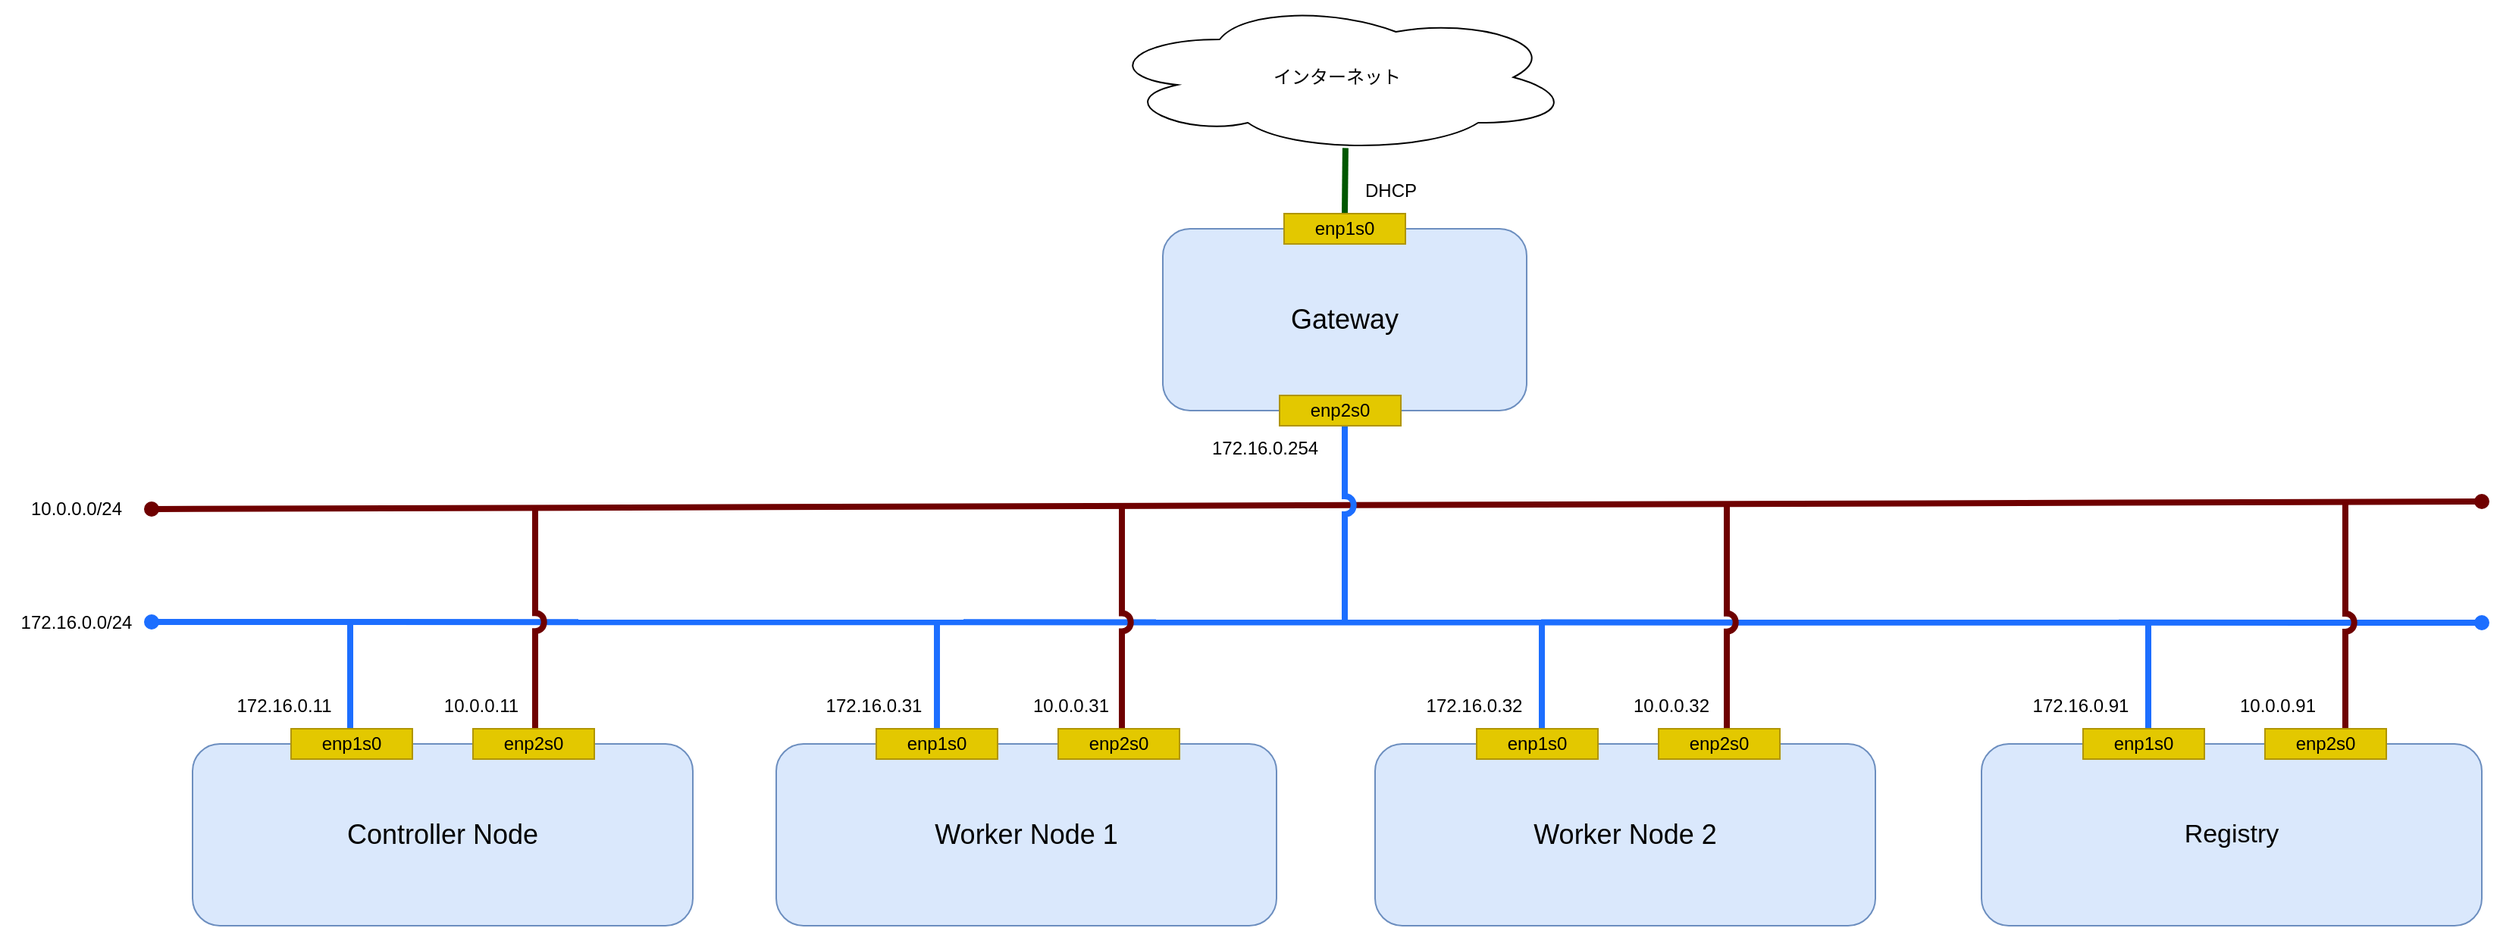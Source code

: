 <mxfile version="24.7.16">
  <diagram name="ページ1" id="6O8cq4Rfigk1k-ii5kAo">
    <mxGraphModel dx="2709" dy="695" grid="1" gridSize="10" guides="1" tooltips="1" connect="1" arrows="1" fold="1" page="1" pageScale="1" pageWidth="827" pageHeight="1169" math="0" shadow="0">
      <root>
        <mxCell id="0" />
        <object label="ネットワーク" id="1">
          <mxCell style="locked=1;" parent="0" />
        </object>
        <mxCell id="0X2WrPqSBQnbPj6KyvlT-9" value="" style="endArrow=oval;html=1;rounded=0;startArrow=oval;startFill=1;endFill=1;strokeWidth=4;fillColor=#a20025;strokeColor=#1C6EFF;" parent="1" edge="1">
          <mxGeometry width="50" height="50" relative="1" as="geometry">
            <mxPoint x="-727" y="409.5" as="sourcePoint" />
            <mxPoint x="810" y="410" as="targetPoint" />
          </mxGeometry>
        </mxCell>
        <mxCell id="ExSx5SIZApUU_Iw7rpWn-4" value="" style="endArrow=oval;html=1;rounded=0;startArrow=oval;startFill=1;endFill=1;strokeWidth=4;fillColor=#a20025;strokeColor=#6F0000;" parent="1" edge="1">
          <mxGeometry width="50" height="50" relative="1" as="geometry">
            <mxPoint x="-727" y="335" as="sourcePoint" />
            <mxPoint x="810" y="330" as="targetPoint" />
          </mxGeometry>
        </mxCell>
        <mxCell id="ExSx5SIZApUU_Iw7rpWn-11" value="10.0.0.0/24" style="text;html=1;align=center;verticalAlign=middle;resizable=0;points=[];autosize=1;strokeColor=none;fillColor=none;" parent="1" vertex="1">
          <mxGeometry x="-817" y="320" width="80" height="30" as="geometry" />
        </mxCell>
        <mxCell id="ExSx5SIZApUU_Iw7rpWn-12" value="インターネット" style="ellipse;shape=cloud;whiteSpace=wrap;html=1;" parent="1" vertex="1">
          <mxGeometry x="-100" width="310" height="100" as="geometry" />
        </mxCell>
        <mxCell id="ExSx5SIZApUU_Iw7rpWn-19" value="" style="endArrow=none;html=1;rounded=0;startArrow=none;startFill=0;endFill=0;strokeWidth=4;fillColor=#008a00;strokeColor=#005700;exitX=0.466;exitY=0.967;exitDx=0;exitDy=0;entryX=0.5;entryY=0;entryDx=0;entryDy=0;exitPerimeter=0;" parent="1" target="ExSx5SIZApUU_Iw7rpWn-28" edge="1">
          <mxGeometry width="50" height="50" relative="1" as="geometry">
            <mxPoint x="60.46" y="96.7" as="sourcePoint" />
            <mxPoint x="61" y="127" as="targetPoint" />
          </mxGeometry>
        </mxCell>
        <mxCell id="unMDNU1y0vNZGLnm1EJ_-2" value="172.16.0.0/24" style="text;html=1;align=center;verticalAlign=middle;resizable=0;points=[];autosize=1;strokeColor=none;fillColor=none;" parent="1" vertex="1">
          <mxGeometry x="-827" y="395" width="100" height="30" as="geometry" />
        </mxCell>
        <mxCell id="unMDNU1y0vNZGLnm1EJ_-11" value="" style="endArrow=none;html=1;rounded=0;startArrow=none;startFill=0;endFill=0;strokeWidth=4;fillColor=#a20025;strokeColor=#1C6EFF;jumpStyle=arc;" parent="1" edge="1">
          <mxGeometry width="50" height="50" relative="1" as="geometry">
            <mxPoint x="60" y="280" as="sourcePoint" />
            <mxPoint x="60" y="410" as="targetPoint" />
          </mxGeometry>
        </mxCell>
        <mxCell id="unMDNU1y0vNZGLnm1EJ_-19" value="" style="endArrow=none;html=1;rounded=0;startArrow=none;startFill=0;endFill=0;strokeWidth=4;fillColor=#a20025;strokeColor=#1C6EFF;jumpStyle=arc;" parent="1" edge="1">
          <mxGeometry width="50" height="50" relative="1" as="geometry">
            <mxPoint x="-596" y="410" as="sourcePoint" />
            <mxPoint x="-596" y="490" as="targetPoint" />
          </mxGeometry>
        </mxCell>
        <mxCell id="unMDNU1y0vNZGLnm1EJ_-22" value="" style="endArrow=none;html=1;rounded=0;startArrow=none;startFill=0;endFill=0;strokeWidth=4;fillColor=#a20025;strokeColor=#6F0000;jumpStyle=arc;" parent="1" edge="1">
          <mxGeometry width="50" height="50" relative="1" as="geometry">
            <mxPoint x="-474" y="333" as="sourcePoint" />
            <mxPoint x="-474" y="487" as="targetPoint" />
          </mxGeometry>
        </mxCell>
        <mxCell id="unMDNU1y0vNZGLnm1EJ_-23" value="" style="endArrow=none;html=1;rounded=0;startArrow=none;startFill=0;endFill=0;strokeWidth=4;fillColor=#a20025;strokeColor=#1C6EFF;jumpStyle=arc;" parent="1" edge="1">
          <mxGeometry width="50" height="50" relative="1" as="geometry">
            <mxPoint x="-209" y="408.5" as="sourcePoint" />
            <mxPoint x="-209" y="488.5" as="targetPoint" />
          </mxGeometry>
        </mxCell>
        <mxCell id="unMDNU1y0vNZGLnm1EJ_-26" value="" style="endArrow=none;html=1;rounded=0;startArrow=none;startFill=0;endFill=0;strokeWidth=4;fillColor=#a20025;strokeColor=#6F0000;jumpStyle=arc;" parent="1" edge="1">
          <mxGeometry width="50" height="50" relative="1" as="geometry">
            <mxPoint x="-87" y="333.5" as="sourcePoint" />
            <mxPoint x="-87" y="487.5" as="targetPoint" />
          </mxGeometry>
        </mxCell>
        <mxCell id="0X2WrPqSBQnbPj6KyvlT-7" value="" style="endArrow=none;html=1;rounded=0;startArrow=none;startFill=0;endFill=0;strokeWidth=4;fillColor=#a20025;strokeColor=#1C6EFF;jumpStyle=arc;" parent="1" edge="1">
          <mxGeometry width="50" height="50" relative="1" as="geometry">
            <mxPoint x="190" y="408.5" as="sourcePoint" />
            <mxPoint x="190" y="488.5" as="targetPoint" />
          </mxGeometry>
        </mxCell>
        <mxCell id="0X2WrPqSBQnbPj6KyvlT-8" value="" style="endArrow=none;html=1;rounded=0;startArrow=none;startFill=0;endFill=0;strokeWidth=4;fillColor=#a20025;strokeColor=#6F0000;jumpStyle=arc;" parent="1" edge="1">
          <mxGeometry width="50" height="50" relative="1" as="geometry">
            <mxPoint x="312" y="333.5" as="sourcePoint" />
            <mxPoint x="312" y="487.5" as="targetPoint" />
          </mxGeometry>
        </mxCell>
        <mxCell id="UmLNYGUzwy2A1U__QlJ3-7" value="" style="endArrow=none;html=1;rounded=0;startArrow=none;startFill=0;endFill=0;strokeWidth=4;fillColor=#a20025;strokeColor=#6F0000;jumpStyle=arc;" edge="1" parent="1">
          <mxGeometry width="50" height="50" relative="1" as="geometry">
            <mxPoint x="720" y="332" as="sourcePoint" />
            <mxPoint x="720" y="486" as="targetPoint" />
          </mxGeometry>
        </mxCell>
        <mxCell id="UmLNYGUzwy2A1U__QlJ3-8" value="" style="endArrow=none;html=1;rounded=0;startArrow=none;startFill=0;endFill=0;strokeWidth=4;fillColor=#a20025;strokeColor=#1C6EFF;jumpStyle=arc;" edge="1" parent="1">
          <mxGeometry width="50" height="50" relative="1" as="geometry">
            <mxPoint x="590" y="410" as="sourcePoint" />
            <mxPoint x="590" y="490" as="targetPoint" />
          </mxGeometry>
        </mxCell>
        <object label="マシン" id="ExSx5SIZApUU_Iw7rpWn-6">
          <mxCell style="locked=1;" parent="0" />
        </object>
        <mxCell id="0X2WrPqSBQnbPj6KyvlT-1" value="&lt;font style=&quot;font-size: 18px;&quot;&gt;Worker Node 1&lt;br&gt;&lt;/font&gt;" style="rounded=1;whiteSpace=wrap;html=1;fillColor=#dae8fc;strokeColor=#6c8ebf;" parent="ExSx5SIZApUU_Iw7rpWn-6" vertex="1">
          <mxGeometry x="-315" y="490" width="330" height="120" as="geometry" />
        </mxCell>
        <mxCell id="ExSx5SIZApUU_Iw7rpWn-9" value="&lt;div style=&quot;font-size: 18px;&quot;&gt;&lt;font style=&quot;font-size: 18px;&quot;&gt;Gateway&lt;/font&gt;&lt;/div&gt;" style="rounded=1;whiteSpace=wrap;html=1;fillColor=#dae8fc;strokeColor=#6c8ebf;" parent="ExSx5SIZApUU_Iw7rpWn-6" vertex="1">
          <mxGeometry x="-60" y="150" width="240" height="120" as="geometry" />
        </mxCell>
        <mxCell id="ExSx5SIZApUU_Iw7rpWn-27" value="enp2s0" style="rounded=0;whiteSpace=wrap;html=1;fillColor=#e3c800;fontColor=#000000;strokeColor=#B09500;" parent="ExSx5SIZApUU_Iw7rpWn-6" vertex="1">
          <mxGeometry x="-129" y="480" width="80" height="20" as="geometry" />
        </mxCell>
        <mxCell id="ExSx5SIZApUU_Iw7rpWn-28" value="enp1s0" style="rounded=0;whiteSpace=wrap;html=1;fillColor=#e3c800;fontColor=#000000;strokeColor=#B09500;" parent="ExSx5SIZApUU_Iw7rpWn-6" vertex="1">
          <mxGeometry x="20" y="140" width="80" height="20" as="geometry" />
        </mxCell>
        <mxCell id="ExSx5SIZApUU_Iw7rpWn-29" value="enp2s0" style="rounded=0;whiteSpace=wrap;html=1;fillColor=#e3c800;fontColor=#000000;strokeColor=#B09500;" parent="ExSx5SIZApUU_Iw7rpWn-6" vertex="1">
          <mxGeometry x="17" y="260" width="80" height="20" as="geometry" />
        </mxCell>
        <mxCell id="ExSx5SIZApUU_Iw7rpWn-30" value="enp1s0" style="rounded=0;whiteSpace=wrap;html=1;fillColor=#e3c800;fontColor=#000000;strokeColor=#B09500;" parent="ExSx5SIZApUU_Iw7rpWn-6" vertex="1">
          <mxGeometry x="-249" y="480" width="80" height="20" as="geometry" />
        </mxCell>
        <mxCell id="ExSx5SIZApUU_Iw7rpWn-34" value="10.0.0.31" style="text;html=1;align=center;verticalAlign=middle;resizable=0;points=[];autosize=1;strokeColor=none;fillColor=none;" parent="ExSx5SIZApUU_Iw7rpWn-6" vertex="1">
          <mxGeometry x="-156" y="450" width="70" height="30" as="geometry" />
        </mxCell>
        <mxCell id="ExSx5SIZApUU_Iw7rpWn-38" value="DHCP" style="text;html=1;align=center;verticalAlign=middle;resizable=0;points=[];autosize=1;strokeColor=none;fillColor=none;" parent="ExSx5SIZApUU_Iw7rpWn-6" vertex="1">
          <mxGeometry x="60" y="110" width="60" height="30" as="geometry" />
        </mxCell>
        <mxCell id="unMDNU1y0vNZGLnm1EJ_-6" value="172.16.0.254" style="text;html=1;align=center;verticalAlign=middle;resizable=0;points=[];autosize=1;strokeColor=none;fillColor=none;" parent="ExSx5SIZApUU_Iw7rpWn-6" vertex="1">
          <mxGeometry x="-43" y="280" width="100" height="30" as="geometry" />
        </mxCell>
        <mxCell id="unMDNU1y0vNZGLnm1EJ_-13" value="&lt;font style=&quot;font-size: 18px;&quot;&gt;Controller Node&lt;/font&gt;" style="rounded=1;whiteSpace=wrap;html=1;fillColor=#dae8fc;strokeColor=#6c8ebf;" parent="ExSx5SIZApUU_Iw7rpWn-6" vertex="1">
          <mxGeometry x="-700" y="490" width="330" height="120" as="geometry" />
        </mxCell>
        <mxCell id="unMDNU1y0vNZGLnm1EJ_-14" value="enp2s0" style="rounded=0;whiteSpace=wrap;html=1;fillColor=#e3c800;fontColor=#000000;strokeColor=#B09500;" parent="ExSx5SIZApUU_Iw7rpWn-6" vertex="1">
          <mxGeometry x="-515" y="480" width="80" height="20" as="geometry" />
        </mxCell>
        <mxCell id="unMDNU1y0vNZGLnm1EJ_-15" value="enp1s0" style="rounded=0;whiteSpace=wrap;html=1;fillColor=#e3c800;fontColor=#000000;strokeColor=#B09500;" parent="ExSx5SIZApUU_Iw7rpWn-6" vertex="1">
          <mxGeometry x="-635" y="480" width="80" height="20" as="geometry" />
        </mxCell>
        <mxCell id="unMDNU1y0vNZGLnm1EJ_-16" value="172.16.0.11" style="text;html=1;align=center;verticalAlign=middle;resizable=0;points=[];autosize=1;strokeColor=none;fillColor=none;" parent="ExSx5SIZApUU_Iw7rpWn-6" vertex="1">
          <mxGeometry x="-685" y="450" width="90" height="30" as="geometry" />
        </mxCell>
        <mxCell id="unMDNU1y0vNZGLnm1EJ_-29" value="10.0.0.11" style="text;html=1;align=center;verticalAlign=middle;resizable=0;points=[];autosize=1;strokeColor=none;fillColor=none;" parent="ExSx5SIZApUU_Iw7rpWn-6" vertex="1">
          <mxGeometry x="-545" y="450" width="70" height="30" as="geometry" />
        </mxCell>
        <mxCell id="unMDNU1y0vNZGLnm1EJ_-30" value="172.16.0.31" style="text;html=1;align=center;verticalAlign=middle;resizable=0;points=[];autosize=1;strokeColor=none;fillColor=none;" parent="ExSx5SIZApUU_Iw7rpWn-6" vertex="1">
          <mxGeometry x="-296" y="450" width="90" height="30" as="geometry" />
        </mxCell>
        <mxCell id="0X2WrPqSBQnbPj6KyvlT-2" value="&lt;font style=&quot;font-size: 18px;&quot;&gt;Worker Node 2&lt;br&gt;&lt;/font&gt;" style="rounded=1;whiteSpace=wrap;html=1;fillColor=#dae8fc;strokeColor=#6c8ebf;" parent="ExSx5SIZApUU_Iw7rpWn-6" vertex="1">
          <mxGeometry x="80" y="490" width="330" height="120" as="geometry" />
        </mxCell>
        <mxCell id="0X2WrPqSBQnbPj6KyvlT-3" value="enp2s0" style="rounded=0;whiteSpace=wrap;html=1;fillColor=#e3c800;fontColor=#000000;strokeColor=#B09500;" parent="ExSx5SIZApUU_Iw7rpWn-6" vertex="1">
          <mxGeometry x="267" y="480" width="80" height="20" as="geometry" />
        </mxCell>
        <mxCell id="0X2WrPqSBQnbPj6KyvlT-4" value="enp1s0" style="rounded=0;whiteSpace=wrap;html=1;fillColor=#e3c800;fontColor=#000000;strokeColor=#B09500;" parent="ExSx5SIZApUU_Iw7rpWn-6" vertex="1">
          <mxGeometry x="147" y="480" width="80" height="20" as="geometry" />
        </mxCell>
        <mxCell id="0X2WrPqSBQnbPj6KyvlT-5" value="10.0.0.32" style="text;html=1;align=center;verticalAlign=middle;resizable=0;points=[];autosize=1;strokeColor=none;fillColor=none;" parent="ExSx5SIZApUU_Iw7rpWn-6" vertex="1">
          <mxGeometry x="240" y="450" width="70" height="30" as="geometry" />
        </mxCell>
        <mxCell id="0X2WrPqSBQnbPj6KyvlT-6" value="172.16.0.32" style="text;html=1;align=center;verticalAlign=middle;resizable=0;points=[];autosize=1;strokeColor=none;fillColor=none;" parent="ExSx5SIZApUU_Iw7rpWn-6" vertex="1">
          <mxGeometry x="100" y="450" width="90" height="30" as="geometry" />
        </mxCell>
        <mxCell id="UmLNYGUzwy2A1U__QlJ3-1" value="&lt;font style=&quot;font-size: 17px;&quot;&gt;Registry&lt;/font&gt;" style="rounded=1;whiteSpace=wrap;html=1;fillColor=#dae8fc;strokeColor=#6c8ebf;" vertex="1" parent="ExSx5SIZApUU_Iw7rpWn-6">
          <mxGeometry x="480" y="490" width="330" height="120" as="geometry" />
        </mxCell>
        <mxCell id="UmLNYGUzwy2A1U__QlJ3-2" value="enp2s0" style="rounded=0;whiteSpace=wrap;html=1;fillColor=#e3c800;fontColor=#000000;strokeColor=#B09500;" vertex="1" parent="ExSx5SIZApUU_Iw7rpWn-6">
          <mxGeometry x="667" y="480" width="80" height="20" as="geometry" />
        </mxCell>
        <mxCell id="UmLNYGUzwy2A1U__QlJ3-3" value="enp1s0" style="rounded=0;whiteSpace=wrap;html=1;fillColor=#e3c800;fontColor=#000000;strokeColor=#B09500;" vertex="1" parent="ExSx5SIZApUU_Iw7rpWn-6">
          <mxGeometry x="547" y="480" width="80" height="20" as="geometry" />
        </mxCell>
        <mxCell id="UmLNYGUzwy2A1U__QlJ3-4" value="10.0.0.91" style="text;html=1;align=center;verticalAlign=middle;resizable=0;points=[];autosize=1;strokeColor=none;fillColor=none;" vertex="1" parent="ExSx5SIZApUU_Iw7rpWn-6">
          <mxGeometry x="640" y="450" width="70" height="30" as="geometry" />
        </mxCell>
        <mxCell id="UmLNYGUzwy2A1U__QlJ3-5" value="172.16.0.91" style="text;html=1;align=center;verticalAlign=middle;resizable=0;points=[];autosize=1;strokeColor=none;fillColor=none;" vertex="1" parent="ExSx5SIZApUU_Iw7rpWn-6">
          <mxGeometry x="500" y="450" width="90" height="30" as="geometry" />
        </mxCell>
      </root>
    </mxGraphModel>
  </diagram>
</mxfile>
